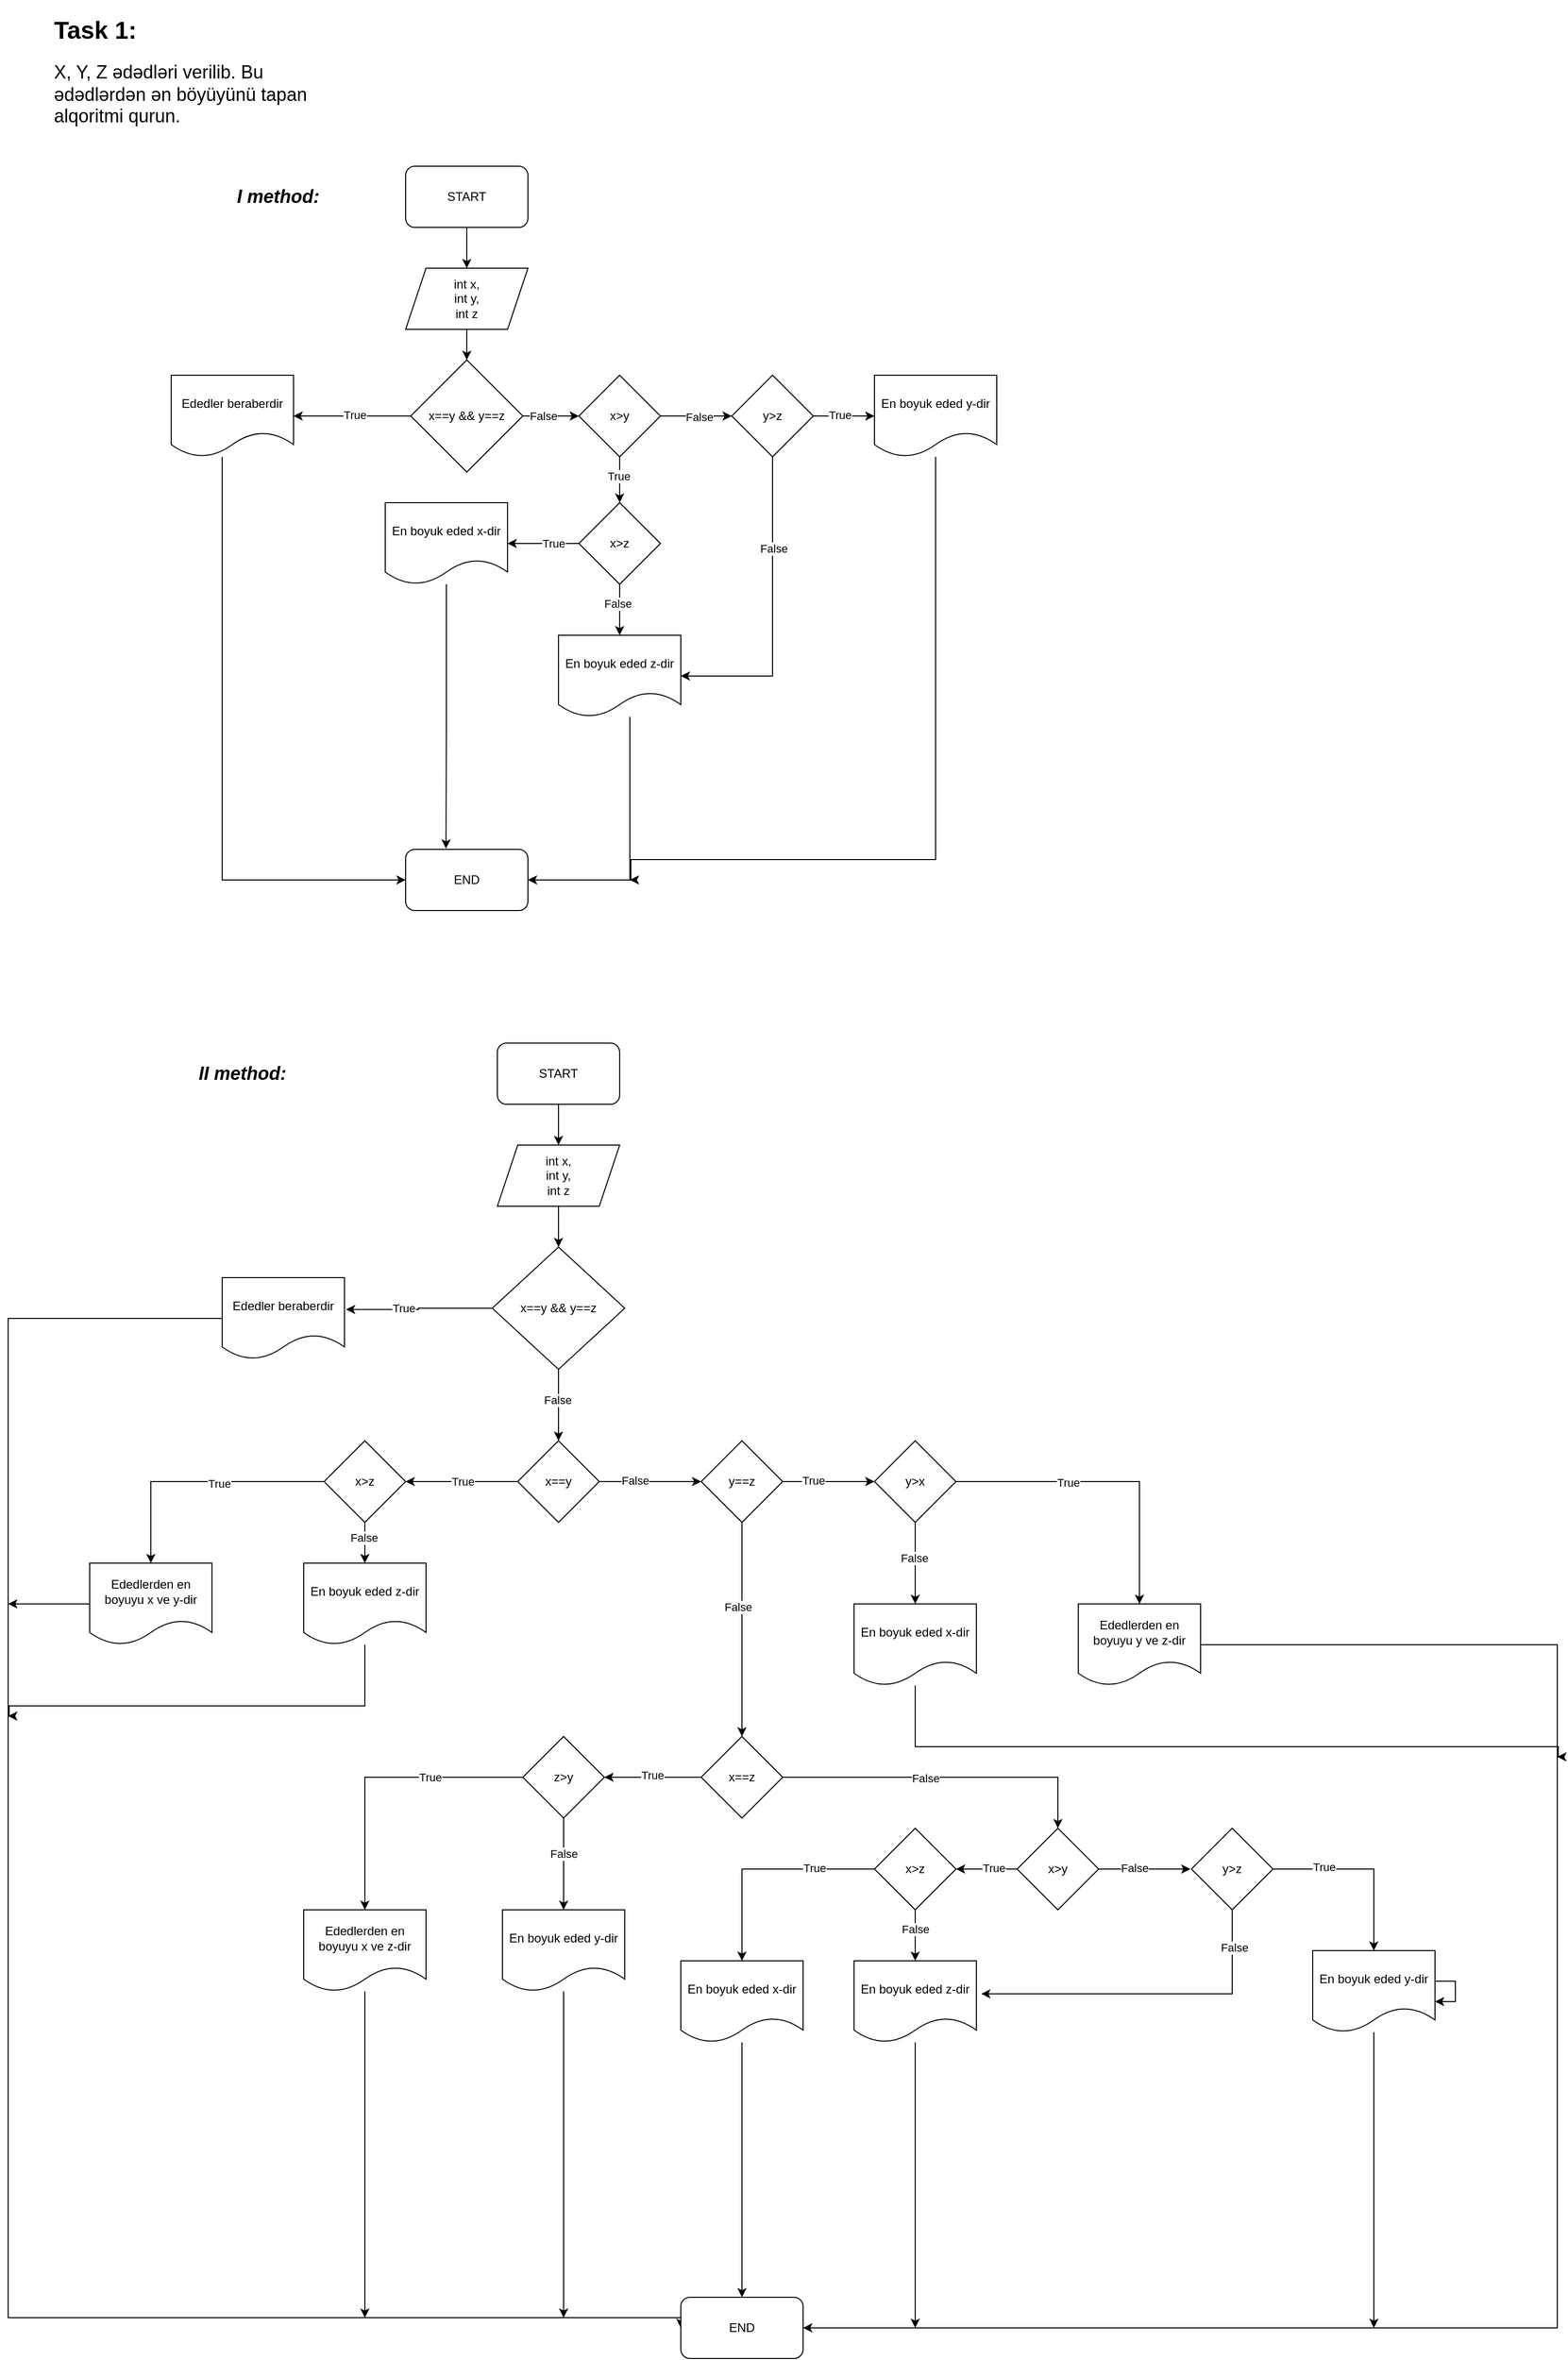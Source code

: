 <mxfile version="21.8.2" type="device">
  <diagram id="C5RBs43oDa-KdzZeNtuy" name="Page-1">
    <mxGraphModel dx="2189" dy="3020" grid="1" gridSize="10" guides="1" tooltips="1" connect="1" arrows="1" fold="1" page="1" pageScale="1" pageWidth="827" pageHeight="1169" math="0" shadow="0">
      <root>
        <mxCell id="WIyWlLk6GJQsqaUBKTNV-0" />
        <mxCell id="WIyWlLk6GJQsqaUBKTNV-1" parent="WIyWlLk6GJQsqaUBKTNV-0" />
        <mxCell id="ESu2tCeOA5tl69guz21R-2" value="" style="edgeStyle=orthogonalEdgeStyle;rounded=0;orthogonalLoop=1;jettySize=auto;html=1;" parent="WIyWlLk6GJQsqaUBKTNV-1" source="ESu2tCeOA5tl69guz21R-0" target="ESu2tCeOA5tl69guz21R-1" edge="1">
          <mxGeometry relative="1" as="geometry" />
        </mxCell>
        <mxCell id="ESu2tCeOA5tl69guz21R-0" value="START" style="rounded=1;whiteSpace=wrap;html=1;" parent="WIyWlLk6GJQsqaUBKTNV-1" vertex="1">
          <mxGeometry x="390" y="-1670" width="120" height="60" as="geometry" />
        </mxCell>
        <mxCell id="ESu2tCeOA5tl69guz21R-4" value="" style="edgeStyle=orthogonalEdgeStyle;rounded=0;orthogonalLoop=1;jettySize=auto;html=1;" parent="WIyWlLk6GJQsqaUBKTNV-1" source="ESu2tCeOA5tl69guz21R-1" target="ESu2tCeOA5tl69guz21R-3" edge="1">
          <mxGeometry relative="1" as="geometry" />
        </mxCell>
        <mxCell id="ESu2tCeOA5tl69guz21R-1" value="int x,&lt;br&gt;int y,&lt;br&gt;int z" style="shape=parallelogram;perimeter=parallelogramPerimeter;whiteSpace=wrap;html=1;fixedSize=1;" parent="WIyWlLk6GJQsqaUBKTNV-1" vertex="1">
          <mxGeometry x="390" y="-1570" width="120" height="60" as="geometry" />
        </mxCell>
        <mxCell id="ESu2tCeOA5tl69guz21R-6" value="" style="edgeStyle=orthogonalEdgeStyle;rounded=0;orthogonalLoop=1;jettySize=auto;html=1;" parent="WIyWlLk6GJQsqaUBKTNV-1" source="ESu2tCeOA5tl69guz21R-3" target="ESu2tCeOA5tl69guz21R-5" edge="1">
          <mxGeometry relative="1" as="geometry" />
        </mxCell>
        <mxCell id="ESu2tCeOA5tl69guz21R-7" value="True" style="edgeLabel;html=1;align=center;verticalAlign=middle;resizable=0;points=[];" parent="ESu2tCeOA5tl69guz21R-6" vertex="1" connectable="0">
          <mxGeometry x="-0.047" y="-1" relative="1" as="geometry">
            <mxPoint as="offset" />
          </mxGeometry>
        </mxCell>
        <mxCell id="ESu2tCeOA5tl69guz21R-9" value="" style="edgeStyle=orthogonalEdgeStyle;rounded=0;orthogonalLoop=1;jettySize=auto;html=1;" parent="WIyWlLk6GJQsqaUBKTNV-1" source="ESu2tCeOA5tl69guz21R-3" target="ESu2tCeOA5tl69guz21R-8" edge="1">
          <mxGeometry relative="1" as="geometry" />
        </mxCell>
        <mxCell id="ESu2tCeOA5tl69guz21R-12" value="False" style="edgeLabel;html=1;align=center;verticalAlign=middle;resizable=0;points=[];" parent="ESu2tCeOA5tl69guz21R-9" vertex="1" connectable="0">
          <mxGeometry x="-0.266" relative="1" as="geometry">
            <mxPoint as="offset" />
          </mxGeometry>
        </mxCell>
        <mxCell id="ESu2tCeOA5tl69guz21R-3" value="x==y &amp;amp;&amp;amp; y==z" style="rhombus;whiteSpace=wrap;html=1;" parent="WIyWlLk6GJQsqaUBKTNV-1" vertex="1">
          <mxGeometry x="395" y="-1480" width="110" height="110" as="geometry" />
        </mxCell>
        <mxCell id="ESu2tCeOA5tl69guz21R-31" style="edgeStyle=orthogonalEdgeStyle;rounded=0;orthogonalLoop=1;jettySize=auto;html=1;entryX=0;entryY=0.5;entryDx=0;entryDy=0;" parent="WIyWlLk6GJQsqaUBKTNV-1" source="ESu2tCeOA5tl69guz21R-5" target="ESu2tCeOA5tl69guz21R-30" edge="1">
          <mxGeometry relative="1" as="geometry">
            <Array as="points">
              <mxPoint x="210" y="-970" />
            </Array>
          </mxGeometry>
        </mxCell>
        <mxCell id="ESu2tCeOA5tl69guz21R-5" value="Ededler beraberdir" style="shape=document;whiteSpace=wrap;html=1;boundedLbl=1;" parent="WIyWlLk6GJQsqaUBKTNV-1" vertex="1">
          <mxGeometry x="160" y="-1465" width="120" height="80" as="geometry" />
        </mxCell>
        <mxCell id="ESu2tCeOA5tl69guz21R-11" value="" style="edgeStyle=orthogonalEdgeStyle;rounded=0;orthogonalLoop=1;jettySize=auto;html=1;" parent="WIyWlLk6GJQsqaUBKTNV-1" source="ESu2tCeOA5tl69guz21R-8" target="ESu2tCeOA5tl69guz21R-10" edge="1">
          <mxGeometry relative="1" as="geometry" />
        </mxCell>
        <mxCell id="ESu2tCeOA5tl69guz21R-13" value="False" style="edgeLabel;html=1;align=center;verticalAlign=middle;resizable=0;points=[];" parent="ESu2tCeOA5tl69guz21R-11" vertex="1" connectable="0">
          <mxGeometry x="0.088" y="-1" relative="1" as="geometry">
            <mxPoint as="offset" />
          </mxGeometry>
        </mxCell>
        <mxCell id="ESu2tCeOA5tl69guz21R-15" value="" style="edgeStyle=orthogonalEdgeStyle;rounded=0;orthogonalLoop=1;jettySize=auto;html=1;" parent="WIyWlLk6GJQsqaUBKTNV-1" source="ESu2tCeOA5tl69guz21R-8" target="ESu2tCeOA5tl69guz21R-14" edge="1">
          <mxGeometry relative="1" as="geometry" />
        </mxCell>
        <mxCell id="ESu2tCeOA5tl69guz21R-16" value="True" style="edgeLabel;html=1;align=center;verticalAlign=middle;resizable=0;points=[];" parent="ESu2tCeOA5tl69guz21R-15" vertex="1" connectable="0">
          <mxGeometry x="-0.156" y="-1" relative="1" as="geometry">
            <mxPoint as="offset" />
          </mxGeometry>
        </mxCell>
        <mxCell id="ESu2tCeOA5tl69guz21R-8" value="x&amp;gt;y" style="rhombus;whiteSpace=wrap;html=1;" parent="WIyWlLk6GJQsqaUBKTNV-1" vertex="1">
          <mxGeometry x="560" y="-1465" width="80" height="80" as="geometry" />
        </mxCell>
        <mxCell id="ESu2tCeOA5tl69guz21R-25" style="edgeStyle=orthogonalEdgeStyle;rounded=0;orthogonalLoop=1;jettySize=auto;html=1;entryX=1;entryY=0.5;entryDx=0;entryDy=0;" parent="WIyWlLk6GJQsqaUBKTNV-1" source="ESu2tCeOA5tl69guz21R-10" target="ESu2tCeOA5tl69guz21R-20" edge="1">
          <mxGeometry relative="1" as="geometry">
            <Array as="points">
              <mxPoint x="750" y="-1170" />
            </Array>
          </mxGeometry>
        </mxCell>
        <mxCell id="ESu2tCeOA5tl69guz21R-29" value="False" style="edgeLabel;html=1;align=center;verticalAlign=middle;resizable=0;points=[];" parent="ESu2tCeOA5tl69guz21R-25" vertex="1" connectable="0">
          <mxGeometry x="-0.41" y="1" relative="1" as="geometry">
            <mxPoint as="offset" />
          </mxGeometry>
        </mxCell>
        <mxCell id="ESu2tCeOA5tl69guz21R-27" value="" style="edgeStyle=orthogonalEdgeStyle;rounded=0;orthogonalLoop=1;jettySize=auto;html=1;" parent="WIyWlLk6GJQsqaUBKTNV-1" source="ESu2tCeOA5tl69guz21R-10" target="ESu2tCeOA5tl69guz21R-26" edge="1">
          <mxGeometry relative="1" as="geometry" />
        </mxCell>
        <mxCell id="ESu2tCeOA5tl69guz21R-28" value="True" style="edgeLabel;html=1;align=center;verticalAlign=middle;resizable=0;points=[];" parent="ESu2tCeOA5tl69guz21R-27" vertex="1" connectable="0">
          <mxGeometry x="-0.127" y="1" relative="1" as="geometry">
            <mxPoint as="offset" />
          </mxGeometry>
        </mxCell>
        <mxCell id="ESu2tCeOA5tl69guz21R-10" value="y&amp;gt;z" style="rhombus;whiteSpace=wrap;html=1;" parent="WIyWlLk6GJQsqaUBKTNV-1" vertex="1">
          <mxGeometry x="710" y="-1465" width="80" height="80" as="geometry" />
        </mxCell>
        <mxCell id="ESu2tCeOA5tl69guz21R-18" value="" style="edgeStyle=orthogonalEdgeStyle;rounded=0;orthogonalLoop=1;jettySize=auto;html=1;" parent="WIyWlLk6GJQsqaUBKTNV-1" source="ESu2tCeOA5tl69guz21R-14" target="ESu2tCeOA5tl69guz21R-17" edge="1">
          <mxGeometry relative="1" as="geometry" />
        </mxCell>
        <mxCell id="ESu2tCeOA5tl69guz21R-19" value="True" style="edgeLabel;html=1;align=center;verticalAlign=middle;resizable=0;points=[];" parent="ESu2tCeOA5tl69guz21R-18" vertex="1" connectable="0">
          <mxGeometry x="-0.291" relative="1" as="geometry">
            <mxPoint as="offset" />
          </mxGeometry>
        </mxCell>
        <mxCell id="ESu2tCeOA5tl69guz21R-21" value="" style="edgeStyle=orthogonalEdgeStyle;rounded=0;orthogonalLoop=1;jettySize=auto;html=1;" parent="WIyWlLk6GJQsqaUBKTNV-1" source="ESu2tCeOA5tl69guz21R-14" target="ESu2tCeOA5tl69guz21R-20" edge="1">
          <mxGeometry relative="1" as="geometry" />
        </mxCell>
        <mxCell id="ESu2tCeOA5tl69guz21R-22" value="False" style="edgeLabel;html=1;align=center;verticalAlign=middle;resizable=0;points=[];" parent="ESu2tCeOA5tl69guz21R-21" vertex="1" connectable="0">
          <mxGeometry x="-0.24" y="-2" relative="1" as="geometry">
            <mxPoint as="offset" />
          </mxGeometry>
        </mxCell>
        <mxCell id="ESu2tCeOA5tl69guz21R-14" value="x&amp;gt;z" style="rhombus;whiteSpace=wrap;html=1;" parent="WIyWlLk6GJQsqaUBKTNV-1" vertex="1">
          <mxGeometry x="560" y="-1340" width="80" height="80" as="geometry" />
        </mxCell>
        <mxCell id="ESu2tCeOA5tl69guz21R-17" value="En boyuk eded x-dir" style="shape=document;whiteSpace=wrap;html=1;boundedLbl=1;" parent="WIyWlLk6GJQsqaUBKTNV-1" vertex="1">
          <mxGeometry x="370" y="-1340" width="120" height="80" as="geometry" />
        </mxCell>
        <mxCell id="ESu2tCeOA5tl69guz21R-33" style="edgeStyle=orthogonalEdgeStyle;rounded=0;orthogonalLoop=1;jettySize=auto;html=1;entryX=1;entryY=0.5;entryDx=0;entryDy=0;" parent="WIyWlLk6GJQsqaUBKTNV-1" source="ESu2tCeOA5tl69guz21R-20" target="ESu2tCeOA5tl69guz21R-30" edge="1">
          <mxGeometry relative="1" as="geometry">
            <Array as="points">
              <mxPoint x="610" y="-970" />
            </Array>
          </mxGeometry>
        </mxCell>
        <mxCell id="ESu2tCeOA5tl69guz21R-20" value="En boyuk eded z-dir" style="shape=document;whiteSpace=wrap;html=1;boundedLbl=1;" parent="WIyWlLk6GJQsqaUBKTNV-1" vertex="1">
          <mxGeometry x="540" y="-1210" width="120" height="80" as="geometry" />
        </mxCell>
        <mxCell id="ESu2tCeOA5tl69guz21R-34" style="edgeStyle=orthogonalEdgeStyle;rounded=0;orthogonalLoop=1;jettySize=auto;html=1;" parent="WIyWlLk6GJQsqaUBKTNV-1" source="ESu2tCeOA5tl69guz21R-26" edge="1">
          <mxGeometry relative="1" as="geometry">
            <mxPoint x="610" y="-970" as="targetPoint" />
            <Array as="points">
              <mxPoint x="910" y="-990" />
              <mxPoint x="611" y="-990" />
            </Array>
          </mxGeometry>
        </mxCell>
        <mxCell id="ESu2tCeOA5tl69guz21R-26" value="En boyuk eded y-dir" style="shape=document;whiteSpace=wrap;html=1;boundedLbl=1;" parent="WIyWlLk6GJQsqaUBKTNV-1" vertex="1">
          <mxGeometry x="850" y="-1465" width="120" height="80" as="geometry" />
        </mxCell>
        <mxCell id="ESu2tCeOA5tl69guz21R-30" value="END" style="rounded=1;whiteSpace=wrap;html=1;" parent="WIyWlLk6GJQsqaUBKTNV-1" vertex="1">
          <mxGeometry x="390" y="-1000" width="120" height="60" as="geometry" />
        </mxCell>
        <mxCell id="ESu2tCeOA5tl69guz21R-32" style="edgeStyle=orthogonalEdgeStyle;rounded=0;orthogonalLoop=1;jettySize=auto;html=1;entryX=0.33;entryY=-0.013;entryDx=0;entryDy=0;entryPerimeter=0;" parent="WIyWlLk6GJQsqaUBKTNV-1" source="ESu2tCeOA5tl69guz21R-17" target="ESu2tCeOA5tl69guz21R-30" edge="1">
          <mxGeometry relative="1" as="geometry" />
        </mxCell>
        <mxCell id="ESu2tCeOA5tl69guz21R-35" value="&lt;h1&gt;&lt;font style=&quot;font-size: 24px;&quot;&gt;Task 1:&lt;/font&gt;&lt;/h1&gt;&lt;p&gt;&lt;font style=&quot;font-size: 18px;&quot;&gt;X, Y, Z ədədləri verilib. Bu ədədlərdən ən böyüyünü tapan alqoritmi qurun.&lt;/font&gt;&lt;/p&gt;" style="text;html=1;strokeColor=none;fillColor=none;spacing=5;spacingTop=-20;whiteSpace=wrap;overflow=hidden;rounded=0;" parent="WIyWlLk6GJQsqaUBKTNV-1" vertex="1">
          <mxGeometry x="40" y="-1823" width="300" height="140" as="geometry" />
        </mxCell>
        <mxCell id="ESu2tCeOA5tl69guz21R-36" value="&lt;font style=&quot;font-size: 18px;&quot;&gt;&lt;b&gt;&lt;i&gt;I method:&lt;/i&gt;&lt;/b&gt;&lt;/font&gt;" style="text;html=1;strokeColor=none;fillColor=none;align=center;verticalAlign=middle;whiteSpace=wrap;rounded=0;" parent="WIyWlLk6GJQsqaUBKTNV-1" vertex="1">
          <mxGeometry x="200" y="-1655" width="130" height="30" as="geometry" />
        </mxCell>
        <mxCell id="ESu2tCeOA5tl69guz21R-39" value="" style="edgeStyle=orthogonalEdgeStyle;rounded=0;orthogonalLoop=1;jettySize=auto;html=1;" parent="WIyWlLk6GJQsqaUBKTNV-1" source="ESu2tCeOA5tl69guz21R-37" target="ESu2tCeOA5tl69guz21R-38" edge="1">
          <mxGeometry relative="1" as="geometry" />
        </mxCell>
        <mxCell id="ESu2tCeOA5tl69guz21R-37" value="START" style="rounded=1;whiteSpace=wrap;html=1;" parent="WIyWlLk6GJQsqaUBKTNV-1" vertex="1">
          <mxGeometry x="480" y="-810" width="120" height="60" as="geometry" />
        </mxCell>
        <mxCell id="ESu2tCeOA5tl69guz21R-41" value="" style="edgeStyle=orthogonalEdgeStyle;rounded=0;orthogonalLoop=1;jettySize=auto;html=1;" parent="WIyWlLk6GJQsqaUBKTNV-1" source="ESu2tCeOA5tl69guz21R-38" target="ESu2tCeOA5tl69guz21R-40" edge="1">
          <mxGeometry relative="1" as="geometry" />
        </mxCell>
        <mxCell id="ESu2tCeOA5tl69guz21R-38" value="int x,&lt;br style=&quot;border-color: var(--border-color);&quot;&gt;int y,&lt;br style=&quot;border-color: var(--border-color);&quot;&gt;int z" style="shape=parallelogram;perimeter=parallelogramPerimeter;whiteSpace=wrap;html=1;fixedSize=1;" parent="WIyWlLk6GJQsqaUBKTNV-1" vertex="1">
          <mxGeometry x="480" y="-710" width="120" height="60" as="geometry" />
        </mxCell>
        <mxCell id="ESu2tCeOA5tl69guz21R-47" value="" style="edgeStyle=orthogonalEdgeStyle;rounded=0;orthogonalLoop=1;jettySize=auto;html=1;" parent="WIyWlLk6GJQsqaUBKTNV-1" source="ESu2tCeOA5tl69guz21R-40" target="ESu2tCeOA5tl69guz21R-46" edge="1">
          <mxGeometry relative="1" as="geometry" />
        </mxCell>
        <mxCell id="ESu2tCeOA5tl69guz21R-48" value="False" style="edgeLabel;html=1;align=center;verticalAlign=middle;resizable=0;points=[];" parent="ESu2tCeOA5tl69guz21R-47" vertex="1" connectable="0">
          <mxGeometry x="-0.137" y="-1" relative="1" as="geometry">
            <mxPoint as="offset" />
          </mxGeometry>
        </mxCell>
        <mxCell id="ESu2tCeOA5tl69guz21R-40" value="x==y &amp;amp;&amp;amp; y==z" style="rhombus;whiteSpace=wrap;html=1;" parent="WIyWlLk6GJQsqaUBKTNV-1" vertex="1">
          <mxGeometry x="475" y="-610" width="130" height="120" as="geometry" />
        </mxCell>
        <mxCell id="ESu2tCeOA5tl69guz21R-107" style="edgeStyle=orthogonalEdgeStyle;rounded=0;orthogonalLoop=1;jettySize=auto;html=1;entryX=0;entryY=0.5;entryDx=0;entryDy=0;" parent="WIyWlLk6GJQsqaUBKTNV-1" source="ESu2tCeOA5tl69guz21R-42" target="ESu2tCeOA5tl69guz21R-106" edge="1">
          <mxGeometry relative="1" as="geometry">
            <Array as="points">
              <mxPoint y="-540" />
              <mxPoint y="440" />
            </Array>
          </mxGeometry>
        </mxCell>
        <mxCell id="ESu2tCeOA5tl69guz21R-42" value="Ededler beraberdir" style="shape=document;whiteSpace=wrap;html=1;boundedLbl=1;" parent="WIyWlLk6GJQsqaUBKTNV-1" vertex="1">
          <mxGeometry x="210" y="-580" width="120" height="80" as="geometry" />
        </mxCell>
        <mxCell id="ESu2tCeOA5tl69guz21R-44" style="edgeStyle=orthogonalEdgeStyle;rounded=0;orthogonalLoop=1;jettySize=auto;html=1;entryX=1.013;entryY=0.39;entryDx=0;entryDy=0;entryPerimeter=0;" parent="WIyWlLk6GJQsqaUBKTNV-1" source="ESu2tCeOA5tl69guz21R-40" target="ESu2tCeOA5tl69guz21R-42" edge="1">
          <mxGeometry relative="1" as="geometry" />
        </mxCell>
        <mxCell id="ESu2tCeOA5tl69guz21R-45" value="True" style="edgeLabel;html=1;align=center;verticalAlign=middle;resizable=0;points=[];" parent="ESu2tCeOA5tl69guz21R-44" vertex="1" connectable="0">
          <mxGeometry x="0.222" y="-1" relative="1" as="geometry">
            <mxPoint as="offset" />
          </mxGeometry>
        </mxCell>
        <mxCell id="ESu2tCeOA5tl69guz21R-50" value="" style="edgeStyle=orthogonalEdgeStyle;rounded=0;orthogonalLoop=1;jettySize=auto;html=1;" parent="WIyWlLk6GJQsqaUBKTNV-1" source="ESu2tCeOA5tl69guz21R-46" target="ESu2tCeOA5tl69guz21R-49" edge="1">
          <mxGeometry relative="1" as="geometry" />
        </mxCell>
        <mxCell id="ESu2tCeOA5tl69guz21R-51" value="True" style="edgeLabel;html=1;align=center;verticalAlign=middle;resizable=0;points=[];" parent="ESu2tCeOA5tl69guz21R-50" vertex="1" connectable="0">
          <mxGeometry x="-0.015" relative="1" as="geometry">
            <mxPoint as="offset" />
          </mxGeometry>
        </mxCell>
        <mxCell id="ESu2tCeOA5tl69guz21R-53" value="" style="edgeStyle=orthogonalEdgeStyle;rounded=0;orthogonalLoop=1;jettySize=auto;html=1;" parent="WIyWlLk6GJQsqaUBKTNV-1" source="ESu2tCeOA5tl69guz21R-46" target="ESu2tCeOA5tl69guz21R-52" edge="1">
          <mxGeometry relative="1" as="geometry" />
        </mxCell>
        <mxCell id="ESu2tCeOA5tl69guz21R-54" value="False" style="edgeLabel;html=1;align=center;verticalAlign=middle;resizable=0;points=[];" parent="ESu2tCeOA5tl69guz21R-53" vertex="1" connectable="0">
          <mxGeometry x="-0.304" y="1" relative="1" as="geometry">
            <mxPoint as="offset" />
          </mxGeometry>
        </mxCell>
        <mxCell id="ESu2tCeOA5tl69guz21R-46" value="x==y" style="rhombus;whiteSpace=wrap;html=1;" parent="WIyWlLk6GJQsqaUBKTNV-1" vertex="1">
          <mxGeometry x="500" y="-420" width="80" height="80" as="geometry" />
        </mxCell>
        <mxCell id="ESu2tCeOA5tl69guz21R-56" value="" style="edgeStyle=orthogonalEdgeStyle;rounded=0;orthogonalLoop=1;jettySize=auto;html=1;" parent="WIyWlLk6GJQsqaUBKTNV-1" source="ESu2tCeOA5tl69guz21R-49" target="ESu2tCeOA5tl69guz21R-55" edge="1">
          <mxGeometry relative="1" as="geometry" />
        </mxCell>
        <mxCell id="ESu2tCeOA5tl69guz21R-57" value="True" style="edgeLabel;html=1;align=center;verticalAlign=middle;resizable=0;points=[];" parent="ESu2tCeOA5tl69guz21R-56" vertex="1" connectable="0">
          <mxGeometry x="-0.175" y="2" relative="1" as="geometry">
            <mxPoint as="offset" />
          </mxGeometry>
        </mxCell>
        <mxCell id="ESu2tCeOA5tl69guz21R-59" value="" style="edgeStyle=orthogonalEdgeStyle;rounded=0;orthogonalLoop=1;jettySize=auto;html=1;" parent="WIyWlLk6GJQsqaUBKTNV-1" source="ESu2tCeOA5tl69guz21R-49" target="ESu2tCeOA5tl69guz21R-58" edge="1">
          <mxGeometry relative="1" as="geometry" />
        </mxCell>
        <mxCell id="ESu2tCeOA5tl69guz21R-60" value="False" style="edgeLabel;html=1;align=center;verticalAlign=middle;resizable=0;points=[];" parent="ESu2tCeOA5tl69guz21R-59" vertex="1" connectable="0">
          <mxGeometry x="-0.24" y="-1" relative="1" as="geometry">
            <mxPoint as="offset" />
          </mxGeometry>
        </mxCell>
        <mxCell id="ESu2tCeOA5tl69guz21R-49" value="x&amp;gt;z" style="rhombus;whiteSpace=wrap;html=1;" parent="WIyWlLk6GJQsqaUBKTNV-1" vertex="1">
          <mxGeometry x="310" y="-420" width="80" height="80" as="geometry" />
        </mxCell>
        <mxCell id="ESu2tCeOA5tl69guz21R-62" value="" style="edgeStyle=orthogonalEdgeStyle;rounded=0;orthogonalLoop=1;jettySize=auto;html=1;" parent="WIyWlLk6GJQsqaUBKTNV-1" source="ESu2tCeOA5tl69guz21R-52" target="ESu2tCeOA5tl69guz21R-61" edge="1">
          <mxGeometry relative="1" as="geometry" />
        </mxCell>
        <mxCell id="ESu2tCeOA5tl69guz21R-63" value="True" style="edgeLabel;html=1;align=center;verticalAlign=middle;resizable=0;points=[];" parent="ESu2tCeOA5tl69guz21R-62" vertex="1" connectable="0">
          <mxGeometry x="-0.338" y="1" relative="1" as="geometry">
            <mxPoint as="offset" />
          </mxGeometry>
        </mxCell>
        <mxCell id="ESu2tCeOA5tl69guz21R-65" style="edgeStyle=orthogonalEdgeStyle;rounded=0;orthogonalLoop=1;jettySize=auto;html=1;entryX=0.5;entryY=0;entryDx=0;entryDy=0;" parent="WIyWlLk6GJQsqaUBKTNV-1" source="ESu2tCeOA5tl69guz21R-52" target="ESu2tCeOA5tl69guz21R-64" edge="1">
          <mxGeometry relative="1" as="geometry" />
        </mxCell>
        <mxCell id="ESu2tCeOA5tl69guz21R-66" value="False" style="edgeLabel;html=1;align=center;verticalAlign=middle;resizable=0;points=[];" parent="ESu2tCeOA5tl69guz21R-65" vertex="1" connectable="0">
          <mxGeometry x="-0.208" y="-4" relative="1" as="geometry">
            <mxPoint as="offset" />
          </mxGeometry>
        </mxCell>
        <mxCell id="ESu2tCeOA5tl69guz21R-52" value="y==z" style="rhombus;whiteSpace=wrap;html=1;" parent="WIyWlLk6GJQsqaUBKTNV-1" vertex="1">
          <mxGeometry x="680" y="-420" width="80" height="80" as="geometry" />
        </mxCell>
        <mxCell id="ESu2tCeOA5tl69guz21R-109" style="edgeStyle=orthogonalEdgeStyle;rounded=0;orthogonalLoop=1;jettySize=auto;html=1;" parent="WIyWlLk6GJQsqaUBKTNV-1" source="ESu2tCeOA5tl69guz21R-55" edge="1">
          <mxGeometry relative="1" as="geometry">
            <mxPoint y="-260" as="targetPoint" />
          </mxGeometry>
        </mxCell>
        <mxCell id="ESu2tCeOA5tl69guz21R-55" value="Ededlerden en boyuyu x ve y-dir" style="shape=document;whiteSpace=wrap;html=1;boundedLbl=1;" parent="WIyWlLk6GJQsqaUBKTNV-1" vertex="1">
          <mxGeometry x="80" y="-300" width="120" height="80" as="geometry" />
        </mxCell>
        <mxCell id="ESu2tCeOA5tl69guz21R-111" style="edgeStyle=orthogonalEdgeStyle;rounded=0;orthogonalLoop=1;jettySize=auto;html=1;" parent="WIyWlLk6GJQsqaUBKTNV-1" source="ESu2tCeOA5tl69guz21R-58" edge="1">
          <mxGeometry relative="1" as="geometry">
            <mxPoint y="-150" as="targetPoint" />
            <Array as="points">
              <mxPoint x="350" y="-160" />
              <mxPoint x="1" y="-160" />
            </Array>
          </mxGeometry>
        </mxCell>
        <mxCell id="ESu2tCeOA5tl69guz21R-58" value="En boyuk eded z-dir" style="shape=document;whiteSpace=wrap;html=1;boundedLbl=1;" parent="WIyWlLk6GJQsqaUBKTNV-1" vertex="1">
          <mxGeometry x="290" y="-300" width="120" height="80" as="geometry" />
        </mxCell>
        <mxCell id="ESu2tCeOA5tl69guz21R-68" value="" style="edgeStyle=orthogonalEdgeStyle;rounded=0;orthogonalLoop=1;jettySize=auto;html=1;" parent="WIyWlLk6GJQsqaUBKTNV-1" source="ESu2tCeOA5tl69guz21R-61" target="ESu2tCeOA5tl69guz21R-67" edge="1">
          <mxGeometry relative="1" as="geometry" />
        </mxCell>
        <mxCell id="ESu2tCeOA5tl69guz21R-70" value="False" style="edgeLabel;html=1;align=center;verticalAlign=middle;resizable=0;points=[];" parent="ESu2tCeOA5tl69guz21R-68" vertex="1" connectable="0">
          <mxGeometry x="-0.12" y="-1" relative="1" as="geometry">
            <mxPoint as="offset" />
          </mxGeometry>
        </mxCell>
        <mxCell id="ESu2tCeOA5tl69guz21R-71" style="edgeStyle=orthogonalEdgeStyle;rounded=0;orthogonalLoop=1;jettySize=auto;html=1;entryX=0.5;entryY=0;entryDx=0;entryDy=0;" parent="WIyWlLk6GJQsqaUBKTNV-1" source="ESu2tCeOA5tl69guz21R-61" target="ESu2tCeOA5tl69guz21R-69" edge="1">
          <mxGeometry relative="1" as="geometry" />
        </mxCell>
        <mxCell id="ESu2tCeOA5tl69guz21R-73" value="True" style="edgeLabel;html=1;align=center;verticalAlign=middle;resizable=0;points=[];" parent="ESu2tCeOA5tl69guz21R-71" vertex="1" connectable="0">
          <mxGeometry x="-0.268" y="-1" relative="1" as="geometry">
            <mxPoint as="offset" />
          </mxGeometry>
        </mxCell>
        <mxCell id="ESu2tCeOA5tl69guz21R-61" value="y&amp;gt;x" style="rhombus;whiteSpace=wrap;html=1;" parent="WIyWlLk6GJQsqaUBKTNV-1" vertex="1">
          <mxGeometry x="850" y="-420" width="80" height="80" as="geometry" />
        </mxCell>
        <mxCell id="ESu2tCeOA5tl69guz21R-75" style="edgeStyle=orthogonalEdgeStyle;rounded=0;orthogonalLoop=1;jettySize=auto;html=1;entryX=1;entryY=0.5;entryDx=0;entryDy=0;" parent="WIyWlLk6GJQsqaUBKTNV-1" source="ESu2tCeOA5tl69guz21R-64" target="ESu2tCeOA5tl69guz21R-74" edge="1">
          <mxGeometry relative="1" as="geometry" />
        </mxCell>
        <mxCell id="ESu2tCeOA5tl69guz21R-76" value="True" style="edgeLabel;html=1;align=center;verticalAlign=middle;resizable=0;points=[];" parent="ESu2tCeOA5tl69guz21R-75" vertex="1" connectable="0">
          <mxGeometry x="0.015" y="-2" relative="1" as="geometry">
            <mxPoint as="offset" />
          </mxGeometry>
        </mxCell>
        <mxCell id="ESu2tCeOA5tl69guz21R-86" style="edgeStyle=orthogonalEdgeStyle;rounded=0;orthogonalLoop=1;jettySize=auto;html=1;entryX=0.5;entryY=0;entryDx=0;entryDy=0;" parent="WIyWlLk6GJQsqaUBKTNV-1" source="ESu2tCeOA5tl69guz21R-64" target="ESu2tCeOA5tl69guz21R-83" edge="1">
          <mxGeometry relative="1" as="geometry" />
        </mxCell>
        <mxCell id="ESu2tCeOA5tl69guz21R-87" value="False" style="edgeLabel;html=1;align=center;verticalAlign=middle;resizable=0;points=[];" parent="ESu2tCeOA5tl69guz21R-86" vertex="1" connectable="0">
          <mxGeometry x="-0.126" y="-1" relative="1" as="geometry">
            <mxPoint as="offset" />
          </mxGeometry>
        </mxCell>
        <mxCell id="ESu2tCeOA5tl69guz21R-64" value="x==z" style="rhombus;whiteSpace=wrap;html=1;" parent="WIyWlLk6GJQsqaUBKTNV-1" vertex="1">
          <mxGeometry x="680" y="-130" width="80" height="80" as="geometry" />
        </mxCell>
        <mxCell id="ESu2tCeOA5tl69guz21R-116" style="edgeStyle=orthogonalEdgeStyle;rounded=0;orthogonalLoop=1;jettySize=auto;html=1;" parent="WIyWlLk6GJQsqaUBKTNV-1" source="ESu2tCeOA5tl69guz21R-67" edge="1">
          <mxGeometry relative="1" as="geometry">
            <mxPoint x="1520" y="-110" as="targetPoint" />
            <Array as="points">
              <mxPoint x="890" y="-120" />
              <mxPoint x="1521" y="-120" />
            </Array>
          </mxGeometry>
        </mxCell>
        <mxCell id="ESu2tCeOA5tl69guz21R-67" value="En boyuk eded x-dir" style="shape=document;whiteSpace=wrap;html=1;boundedLbl=1;" parent="WIyWlLk6GJQsqaUBKTNV-1" vertex="1">
          <mxGeometry x="830" y="-260" width="120" height="80" as="geometry" />
        </mxCell>
        <mxCell id="ESu2tCeOA5tl69guz21R-115" style="edgeStyle=orthogonalEdgeStyle;rounded=0;orthogonalLoop=1;jettySize=auto;html=1;entryX=1;entryY=0.5;entryDx=0;entryDy=0;" parent="WIyWlLk6GJQsqaUBKTNV-1" source="ESu2tCeOA5tl69guz21R-69" target="ESu2tCeOA5tl69guz21R-106" edge="1">
          <mxGeometry relative="1" as="geometry">
            <Array as="points">
              <mxPoint x="1520" y="-220" />
              <mxPoint x="1520" y="450" />
            </Array>
          </mxGeometry>
        </mxCell>
        <mxCell id="ESu2tCeOA5tl69guz21R-69" value="Ededlerden en boyuyu y ve z-dir" style="shape=document;whiteSpace=wrap;html=1;boundedLbl=1;" parent="WIyWlLk6GJQsqaUBKTNV-1" vertex="1">
          <mxGeometry x="1050" y="-260" width="120" height="80" as="geometry" />
        </mxCell>
        <mxCell id="ESu2tCeOA5tl69guz21R-79" value="" style="edgeStyle=orthogonalEdgeStyle;rounded=0;orthogonalLoop=1;jettySize=auto;html=1;" parent="WIyWlLk6GJQsqaUBKTNV-1" source="ESu2tCeOA5tl69guz21R-74" target="ESu2tCeOA5tl69guz21R-78" edge="1">
          <mxGeometry relative="1" as="geometry" />
        </mxCell>
        <mxCell id="ESu2tCeOA5tl69guz21R-80" value="False" style="edgeLabel;html=1;align=center;verticalAlign=middle;resizable=0;points=[];" parent="ESu2tCeOA5tl69guz21R-79" vertex="1" connectable="0">
          <mxGeometry x="-0.218" relative="1" as="geometry">
            <mxPoint as="offset" />
          </mxGeometry>
        </mxCell>
        <mxCell id="ESu2tCeOA5tl69guz21R-81" style="edgeStyle=orthogonalEdgeStyle;rounded=0;orthogonalLoop=1;jettySize=auto;html=1;entryX=0.5;entryY=0;entryDx=0;entryDy=0;" parent="WIyWlLk6GJQsqaUBKTNV-1" source="ESu2tCeOA5tl69guz21R-74" target="ESu2tCeOA5tl69guz21R-77" edge="1">
          <mxGeometry relative="1" as="geometry" />
        </mxCell>
        <mxCell id="ESu2tCeOA5tl69guz21R-82" value="True" style="edgeLabel;html=1;align=center;verticalAlign=middle;resizable=0;points=[];" parent="ESu2tCeOA5tl69guz21R-81" vertex="1" connectable="0">
          <mxGeometry x="-0.36" relative="1" as="geometry">
            <mxPoint as="offset" />
          </mxGeometry>
        </mxCell>
        <mxCell id="ESu2tCeOA5tl69guz21R-74" value="z&amp;gt;y" style="rhombus;whiteSpace=wrap;html=1;" parent="WIyWlLk6GJQsqaUBKTNV-1" vertex="1">
          <mxGeometry x="505" y="-130" width="80" height="80" as="geometry" />
        </mxCell>
        <mxCell id="ESu2tCeOA5tl69guz21R-112" style="edgeStyle=orthogonalEdgeStyle;rounded=0;orthogonalLoop=1;jettySize=auto;html=1;" parent="WIyWlLk6GJQsqaUBKTNV-1" source="ESu2tCeOA5tl69guz21R-77" edge="1">
          <mxGeometry relative="1" as="geometry">
            <mxPoint x="350" y="440" as="targetPoint" />
          </mxGeometry>
        </mxCell>
        <mxCell id="ESu2tCeOA5tl69guz21R-77" value="Ededlerden en boyuyu x ve z-dir" style="shape=document;whiteSpace=wrap;html=1;boundedLbl=1;" parent="WIyWlLk6GJQsqaUBKTNV-1" vertex="1">
          <mxGeometry x="290" y="40" width="120" height="80" as="geometry" />
        </mxCell>
        <mxCell id="ESu2tCeOA5tl69guz21R-113" style="edgeStyle=orthogonalEdgeStyle;rounded=0;orthogonalLoop=1;jettySize=auto;html=1;" parent="WIyWlLk6GJQsqaUBKTNV-1" source="ESu2tCeOA5tl69guz21R-78" edge="1">
          <mxGeometry relative="1" as="geometry">
            <mxPoint x="545" y="440" as="targetPoint" />
          </mxGeometry>
        </mxCell>
        <mxCell id="ESu2tCeOA5tl69guz21R-78" value="En boyuk eded y-dir" style="shape=document;whiteSpace=wrap;html=1;boundedLbl=1;" parent="WIyWlLk6GJQsqaUBKTNV-1" vertex="1">
          <mxGeometry x="485" y="40" width="120" height="80" as="geometry" />
        </mxCell>
        <mxCell id="ESu2tCeOA5tl69guz21R-90" style="edgeStyle=orthogonalEdgeStyle;rounded=0;orthogonalLoop=1;jettySize=auto;html=1;entryX=1;entryY=0.5;entryDx=0;entryDy=0;" parent="WIyWlLk6GJQsqaUBKTNV-1" source="ESu2tCeOA5tl69guz21R-83" target="ESu2tCeOA5tl69guz21R-89" edge="1">
          <mxGeometry relative="1" as="geometry" />
        </mxCell>
        <mxCell id="ESu2tCeOA5tl69guz21R-91" value="True" style="edgeLabel;html=1;align=center;verticalAlign=middle;resizable=0;points=[];" parent="ESu2tCeOA5tl69guz21R-90" vertex="1" connectable="0">
          <mxGeometry x="-0.227" y="-1" relative="1" as="geometry">
            <mxPoint as="offset" />
          </mxGeometry>
        </mxCell>
        <mxCell id="ESu2tCeOA5tl69guz21R-99" style="edgeStyle=orthogonalEdgeStyle;rounded=0;orthogonalLoop=1;jettySize=auto;html=1;" parent="WIyWlLk6GJQsqaUBKTNV-1" source="ESu2tCeOA5tl69guz21R-83" edge="1">
          <mxGeometry relative="1" as="geometry">
            <mxPoint x="1160" as="targetPoint" />
          </mxGeometry>
        </mxCell>
        <mxCell id="ESu2tCeOA5tl69guz21R-100" value="False" style="edgeLabel;html=1;align=center;verticalAlign=middle;resizable=0;points=[];" parent="ESu2tCeOA5tl69guz21R-99" vertex="1" connectable="0">
          <mxGeometry x="-0.231" y="1" relative="1" as="geometry">
            <mxPoint as="offset" />
          </mxGeometry>
        </mxCell>
        <mxCell id="ESu2tCeOA5tl69guz21R-83" value="x&amp;gt;y" style="rhombus;whiteSpace=wrap;html=1;" parent="WIyWlLk6GJQsqaUBKTNV-1" vertex="1">
          <mxGeometry x="990" y="-40" width="80" height="80" as="geometry" />
        </mxCell>
        <mxCell id="ESu2tCeOA5tl69guz21R-94" style="edgeStyle=orthogonalEdgeStyle;rounded=0;orthogonalLoop=1;jettySize=auto;html=1;entryX=0.5;entryY=0;entryDx=0;entryDy=0;" parent="WIyWlLk6GJQsqaUBKTNV-1" source="ESu2tCeOA5tl69guz21R-89" target="ESu2tCeOA5tl69guz21R-93" edge="1">
          <mxGeometry relative="1" as="geometry" />
        </mxCell>
        <mxCell id="ESu2tCeOA5tl69guz21R-96" value="True" style="edgeLabel;html=1;align=center;verticalAlign=middle;resizable=0;points=[];" parent="ESu2tCeOA5tl69guz21R-94" vertex="1" connectable="0">
          <mxGeometry x="-0.462" y="-1" relative="1" as="geometry">
            <mxPoint as="offset" />
          </mxGeometry>
        </mxCell>
        <mxCell id="ESu2tCeOA5tl69guz21R-95" value="" style="edgeStyle=orthogonalEdgeStyle;rounded=0;orthogonalLoop=1;jettySize=auto;html=1;" parent="WIyWlLk6GJQsqaUBKTNV-1" source="ESu2tCeOA5tl69guz21R-89" target="ESu2tCeOA5tl69guz21R-92" edge="1">
          <mxGeometry relative="1" as="geometry" />
        </mxCell>
        <mxCell id="ESu2tCeOA5tl69guz21R-97" value="False" style="edgeLabel;html=1;align=center;verticalAlign=middle;resizable=0;points=[];" parent="ESu2tCeOA5tl69guz21R-95" vertex="1" connectable="0">
          <mxGeometry x="-0.232" relative="1" as="geometry">
            <mxPoint as="offset" />
          </mxGeometry>
        </mxCell>
        <mxCell id="ESu2tCeOA5tl69guz21R-89" value="x&amp;gt;z" style="rhombus;whiteSpace=wrap;html=1;" parent="WIyWlLk6GJQsqaUBKTNV-1" vertex="1">
          <mxGeometry x="850" y="-40" width="80" height="80" as="geometry" />
        </mxCell>
        <mxCell id="gwPF_XeOje35G7nnJJXt-0" style="edgeStyle=orthogonalEdgeStyle;rounded=0;orthogonalLoop=1;jettySize=auto;html=1;" parent="WIyWlLk6GJQsqaUBKTNV-1" source="ESu2tCeOA5tl69guz21R-92" edge="1">
          <mxGeometry relative="1" as="geometry">
            <mxPoint x="890" y="450" as="targetPoint" />
          </mxGeometry>
        </mxCell>
        <mxCell id="ESu2tCeOA5tl69guz21R-92" value="En boyuk eded z-dir" style="shape=document;whiteSpace=wrap;html=1;boundedLbl=1;" parent="WIyWlLk6GJQsqaUBKTNV-1" vertex="1">
          <mxGeometry x="830" y="90" width="120" height="80" as="geometry" />
        </mxCell>
        <mxCell id="ESu2tCeOA5tl69guz21R-114" style="edgeStyle=orthogonalEdgeStyle;rounded=0;orthogonalLoop=1;jettySize=auto;html=1;entryX=0.5;entryY=0;entryDx=0;entryDy=0;" parent="WIyWlLk6GJQsqaUBKTNV-1" source="ESu2tCeOA5tl69guz21R-93" target="ESu2tCeOA5tl69guz21R-106" edge="1">
          <mxGeometry relative="1" as="geometry" />
        </mxCell>
        <mxCell id="ESu2tCeOA5tl69guz21R-93" value="En boyuk eded x-dir" style="shape=document;whiteSpace=wrap;html=1;boundedLbl=1;" parent="WIyWlLk6GJQsqaUBKTNV-1" vertex="1">
          <mxGeometry x="660" y="90" width="120" height="80" as="geometry" />
        </mxCell>
        <mxCell id="ESu2tCeOA5tl69guz21R-103" style="edgeStyle=orthogonalEdgeStyle;rounded=0;orthogonalLoop=1;jettySize=auto;html=1;entryX=0.5;entryY=0;entryDx=0;entryDy=0;" parent="WIyWlLk6GJQsqaUBKTNV-1" source="ESu2tCeOA5tl69guz21R-98" target="ESu2tCeOA5tl69guz21R-102" edge="1">
          <mxGeometry relative="1" as="geometry" />
        </mxCell>
        <mxCell id="ESu2tCeOA5tl69guz21R-104" value="True" style="edgeLabel;html=1;align=center;verticalAlign=middle;resizable=0;points=[];" parent="ESu2tCeOA5tl69guz21R-103" vertex="1" connectable="0">
          <mxGeometry x="-0.444" y="2" relative="1" as="geometry">
            <mxPoint as="offset" />
          </mxGeometry>
        </mxCell>
        <mxCell id="ESu2tCeOA5tl69guz21R-98" value="y&amp;gt;z" style="rhombus;whiteSpace=wrap;html=1;" parent="WIyWlLk6GJQsqaUBKTNV-1" vertex="1">
          <mxGeometry x="1161" y="-40" width="80" height="80" as="geometry" />
        </mxCell>
        <mxCell id="ESu2tCeOA5tl69guz21R-101" style="edgeStyle=orthogonalEdgeStyle;rounded=0;orthogonalLoop=1;jettySize=auto;html=1;entryX=1.04;entryY=0.405;entryDx=0;entryDy=0;entryPerimeter=0;" parent="WIyWlLk6GJQsqaUBKTNV-1" source="ESu2tCeOA5tl69guz21R-98" target="ESu2tCeOA5tl69guz21R-92" edge="1">
          <mxGeometry relative="1" as="geometry">
            <Array as="points">
              <mxPoint x="1201" y="122" />
            </Array>
          </mxGeometry>
        </mxCell>
        <mxCell id="ESu2tCeOA5tl69guz21R-105" value="False" style="edgeLabel;html=1;align=center;verticalAlign=middle;resizable=0;points=[];" parent="ESu2tCeOA5tl69guz21R-101" vertex="1" connectable="0">
          <mxGeometry x="-0.774" y="2" relative="1" as="geometry">
            <mxPoint as="offset" />
          </mxGeometry>
        </mxCell>
        <mxCell id="gwPF_XeOje35G7nnJJXt-2" style="edgeStyle=orthogonalEdgeStyle;rounded=0;orthogonalLoop=1;jettySize=auto;html=1;" parent="WIyWlLk6GJQsqaUBKTNV-1" source="ESu2tCeOA5tl69guz21R-102" edge="1">
          <mxGeometry relative="1" as="geometry">
            <mxPoint x="1340" y="450" as="targetPoint" />
          </mxGeometry>
        </mxCell>
        <mxCell id="ESu2tCeOA5tl69guz21R-102" value="En boyuk eded y-dir" style="shape=document;whiteSpace=wrap;html=1;boundedLbl=1;" parent="WIyWlLk6GJQsqaUBKTNV-1" vertex="1">
          <mxGeometry x="1280" y="80" width="120" height="80" as="geometry" />
        </mxCell>
        <mxCell id="ESu2tCeOA5tl69guz21R-106" value="END" style="rounded=1;whiteSpace=wrap;html=1;" parent="WIyWlLk6GJQsqaUBKTNV-1" vertex="1">
          <mxGeometry x="660" y="420" width="120" height="60" as="geometry" />
        </mxCell>
        <mxCell id="gwPF_XeOje35G7nnJJXt-1" style="edgeStyle=orthogonalEdgeStyle;rounded=0;orthogonalLoop=1;jettySize=auto;html=1;" parent="WIyWlLk6GJQsqaUBKTNV-1" source="ESu2tCeOA5tl69guz21R-102" target="ESu2tCeOA5tl69guz21R-102" edge="1">
          <mxGeometry relative="1" as="geometry" />
        </mxCell>
        <mxCell id="gwPF_XeOje35G7nnJJXt-3" value="&lt;font style=&quot;font-size: 18px;&quot;&gt;&lt;b&gt;&lt;i&gt;II method:&lt;/i&gt;&lt;/b&gt;&lt;/font&gt;" style="text;html=1;strokeColor=none;fillColor=none;align=center;verticalAlign=middle;whiteSpace=wrap;rounded=0;" parent="WIyWlLk6GJQsqaUBKTNV-1" vertex="1">
          <mxGeometry x="170" y="-795" width="120" height="30" as="geometry" />
        </mxCell>
      </root>
    </mxGraphModel>
  </diagram>
</mxfile>
